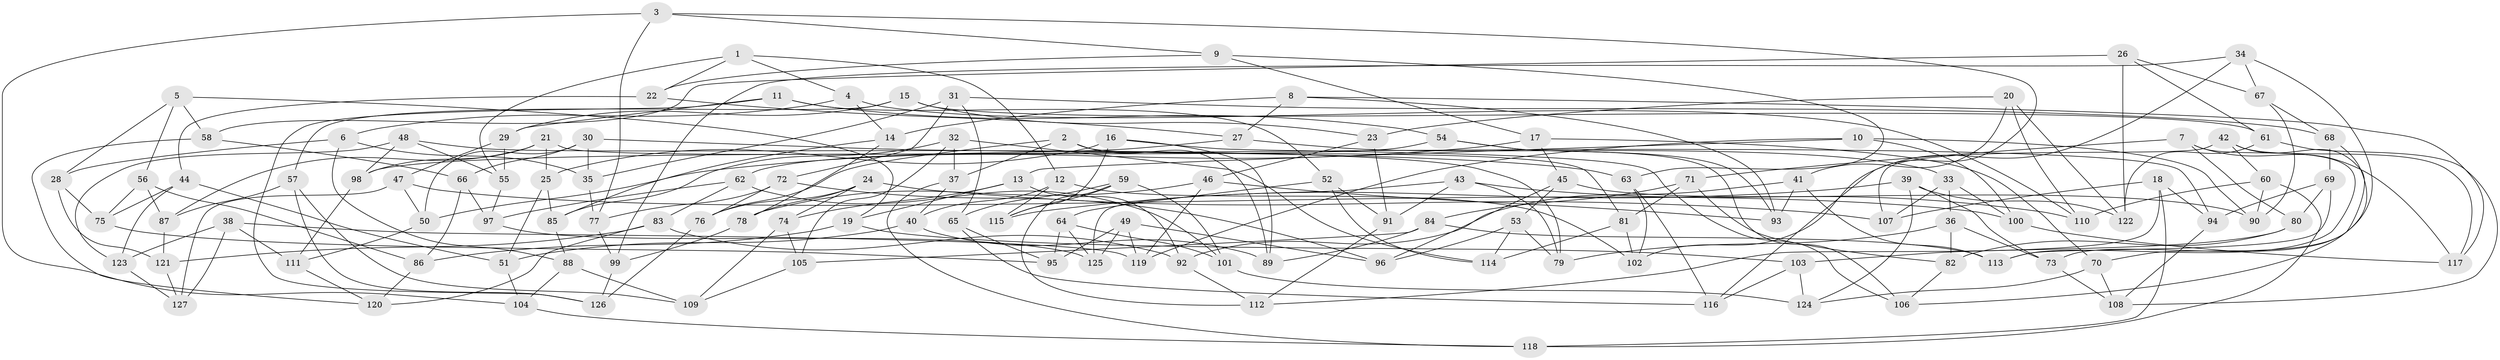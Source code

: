 // Generated by graph-tools (version 1.1) at 2025/11/02/27/25 16:11:43]
// undirected, 127 vertices, 254 edges
graph export_dot {
graph [start="1"]
  node [color=gray90,style=filled];
  1;
  2;
  3;
  4;
  5;
  6;
  7;
  8;
  9;
  10;
  11;
  12;
  13;
  14;
  15;
  16;
  17;
  18;
  19;
  20;
  21;
  22;
  23;
  24;
  25;
  26;
  27;
  28;
  29;
  30;
  31;
  32;
  33;
  34;
  35;
  36;
  37;
  38;
  39;
  40;
  41;
  42;
  43;
  44;
  45;
  46;
  47;
  48;
  49;
  50;
  51;
  52;
  53;
  54;
  55;
  56;
  57;
  58;
  59;
  60;
  61;
  62;
  63;
  64;
  65;
  66;
  67;
  68;
  69;
  70;
  71;
  72;
  73;
  74;
  75;
  76;
  77;
  78;
  79;
  80;
  81;
  82;
  83;
  84;
  85;
  86;
  87;
  88;
  89;
  90;
  91;
  92;
  93;
  94;
  95;
  96;
  97;
  98;
  99;
  100;
  101;
  102;
  103;
  104;
  105;
  106;
  107;
  108;
  109;
  110;
  111;
  112;
  113;
  114;
  115;
  116;
  117;
  118;
  119;
  120;
  121;
  122;
  123;
  124;
  125;
  126;
  127;
  1 -- 4;
  1 -- 12;
  1 -- 55;
  1 -- 22;
  2 -- 89;
  2 -- 76;
  2 -- 37;
  2 -- 81;
  3 -- 104;
  3 -- 9;
  3 -- 116;
  3 -- 77;
  4 -- 14;
  4 -- 110;
  4 -- 6;
  5 -- 28;
  5 -- 58;
  5 -- 56;
  5 -- 19;
  6 -- 35;
  6 -- 28;
  6 -- 88;
  7 -- 80;
  7 -- 117;
  7 -- 71;
  7 -- 113;
  8 -- 27;
  8 -- 14;
  8 -- 93;
  8 -- 117;
  9 -- 22;
  9 -- 17;
  9 -- 63;
  10 -- 119;
  10 -- 90;
  10 -- 13;
  10 -- 100;
  11 -- 126;
  11 -- 54;
  11 -- 29;
  11 -- 52;
  12 -- 115;
  12 -- 40;
  12 -- 102;
  13 -- 92;
  13 -- 19;
  13 -- 74;
  14 -- 78;
  14 -- 85;
  15 -- 29;
  15 -- 61;
  15 -- 57;
  15 -- 23;
  16 -- 115;
  16 -- 89;
  16 -- 106;
  16 -- 25;
  17 -- 70;
  17 -- 45;
  17 -- 50;
  18 -- 107;
  18 -- 112;
  18 -- 94;
  18 -- 118;
  19 -- 103;
  19 -- 86;
  20 -- 41;
  20 -- 23;
  20 -- 122;
  20 -- 110;
  21 -- 25;
  21 -- 87;
  21 -- 98;
  21 -- 94;
  22 -- 27;
  22 -- 44;
  23 -- 91;
  23 -- 46;
  24 -- 107;
  24 -- 78;
  24 -- 74;
  24 -- 76;
  25 -- 51;
  25 -- 85;
  26 -- 67;
  26 -- 61;
  26 -- 122;
  26 -- 58;
  27 -- 33;
  27 -- 62;
  28 -- 75;
  28 -- 121;
  29 -- 47;
  29 -- 55;
  30 -- 66;
  30 -- 63;
  30 -- 50;
  30 -- 35;
  31 -- 72;
  31 -- 65;
  31 -- 68;
  31 -- 35;
  32 -- 37;
  32 -- 85;
  32 -- 114;
  32 -- 105;
  33 -- 107;
  33 -- 100;
  33 -- 36;
  34 -- 73;
  34 -- 99;
  34 -- 67;
  34 -- 102;
  35 -- 77;
  36 -- 79;
  36 -- 82;
  36 -- 73;
  37 -- 118;
  37 -- 40;
  38 -- 123;
  38 -- 111;
  38 -- 127;
  38 -- 119;
  39 -- 115;
  39 -- 122;
  39 -- 73;
  39 -- 124;
  40 -- 51;
  40 -- 89;
  41 -- 92;
  41 -- 93;
  41 -- 113;
  42 -- 117;
  42 -- 106;
  42 -- 60;
  42 -- 107;
  43 -- 91;
  43 -- 125;
  43 -- 110;
  43 -- 79;
  44 -- 51;
  44 -- 75;
  44 -- 123;
  45 -- 90;
  45 -- 53;
  45 -- 96;
  46 -- 93;
  46 -- 78;
  46 -- 119;
  47 -- 50;
  47 -- 127;
  47 -- 100;
  48 -- 55;
  48 -- 123;
  48 -- 79;
  48 -- 98;
  49 -- 95;
  49 -- 125;
  49 -- 96;
  49 -- 119;
  50 -- 111;
  51 -- 104;
  52 -- 64;
  52 -- 91;
  52 -- 114;
  53 -- 114;
  53 -- 96;
  53 -- 79;
  54 -- 93;
  54 -- 106;
  54 -- 98;
  55 -- 97;
  56 -- 86;
  56 -- 75;
  56 -- 87;
  57 -- 126;
  57 -- 109;
  57 -- 87;
  58 -- 120;
  58 -- 66;
  59 -- 115;
  59 -- 65;
  59 -- 101;
  59 -- 112;
  60 -- 118;
  60 -- 90;
  60 -- 110;
  61 -- 108;
  61 -- 122;
  62 -- 101;
  62 -- 97;
  62 -- 83;
  63 -- 102;
  63 -- 116;
  64 -- 95;
  64 -- 101;
  64 -- 125;
  65 -- 116;
  65 -- 95;
  66 -- 97;
  66 -- 86;
  67 -- 68;
  67 -- 90;
  68 -- 70;
  68 -- 69;
  69 -- 113;
  69 -- 80;
  69 -- 94;
  70 -- 124;
  70 -- 108;
  71 -- 84;
  71 -- 81;
  71 -- 82;
  72 -- 76;
  72 -- 77;
  72 -- 96;
  73 -- 108;
  74 -- 105;
  74 -- 109;
  75 -- 95;
  76 -- 126;
  77 -- 99;
  78 -- 99;
  80 -- 82;
  80 -- 103;
  81 -- 102;
  81 -- 114;
  82 -- 106;
  83 -- 120;
  83 -- 121;
  83 -- 92;
  84 -- 89;
  84 -- 105;
  84 -- 113;
  85 -- 88;
  86 -- 120;
  87 -- 121;
  88 -- 104;
  88 -- 109;
  91 -- 112;
  92 -- 112;
  94 -- 108;
  97 -- 125;
  98 -- 111;
  99 -- 126;
  100 -- 117;
  101 -- 124;
  103 -- 116;
  103 -- 124;
  104 -- 118;
  105 -- 109;
  111 -- 120;
  121 -- 127;
  123 -- 127;
}
